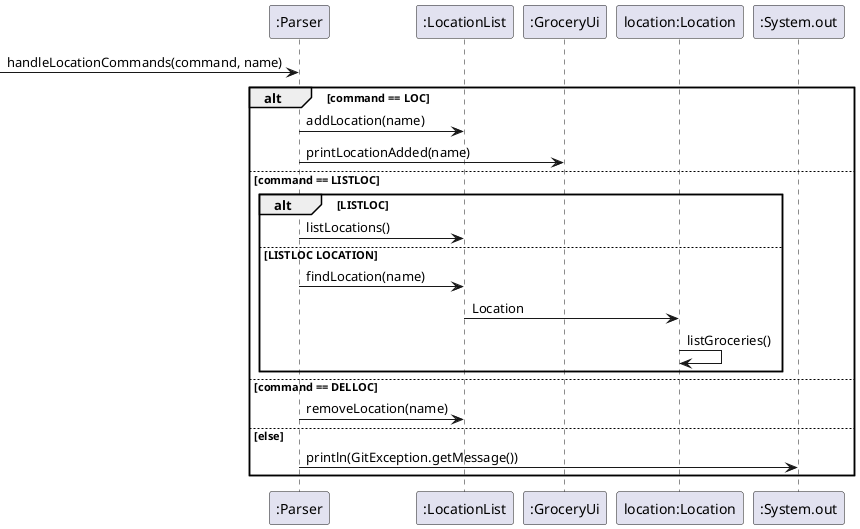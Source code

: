@startuml

participant ":Parser" as p
participant ":LocationList" as ll
participant ":GroceryUi" as gui
participant "location:Location" as l
participant ":System.out" as sys

 -> p : handleLocationCommands(command, name)

alt command == LOC
    p -> ll : addLocation(name)
    p -> gui : printLocationAdded(name)
else command == LISTLOC
    alt LISTLOC
        p -> ll : listLocations()
    else LISTLOC LOCATION
        p -> ll : findLocation(name)
        ll -> l : Location
        l -> l : listGroceries()
    end
else command == DELLOC
    p -> ll : removeLocation(name)
else else
    p -> sys : println(GitException.getMessage())
end

@enduml
